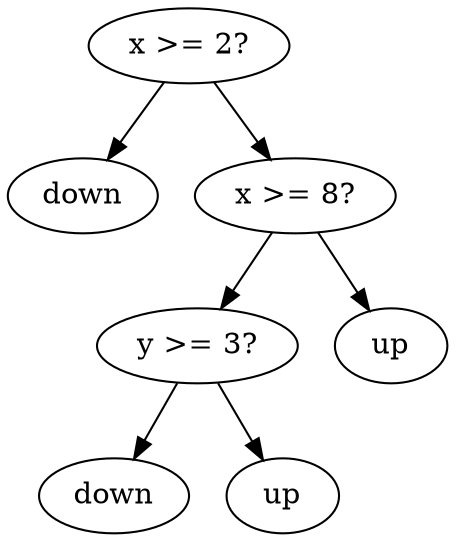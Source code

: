 digraph tree {
    "0x0" [label="x >= 2?"];
    "0x1" [label="down"];
    "0x2" [label="x >= 8?"];
    "0x3" [label="y >= 3?"];
    "0x4" [label="down"];
    "0x5" [label="up"];
    "0x6" [label="up"];
    "0x0" -> "0x1";
    "0x0" -> "0x2";
    "0x2" -> "0x3";
    "0x2" -> "0x6";
    "0x3" -> "0x4";
    "0x3" -> "0x5";
}
